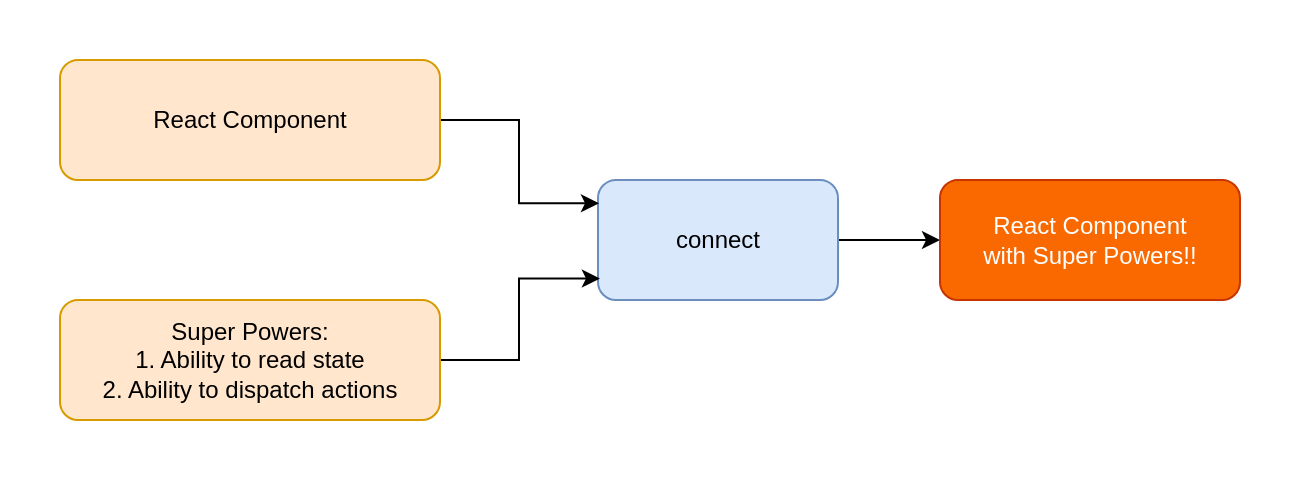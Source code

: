 <mxfile version="10.7.3" type="device"><diagram id="MFNIDr-kbWhoW4CgiL79" name="Page-1"><mxGraphModel dx="761" dy="407" grid="1" gridSize="10" guides="1" tooltips="1" connect="1" arrows="1" fold="1" page="1" pageScale="1" pageWidth="850" pageHeight="1100" math="0" shadow="0"><root><mxCell id="0"/><mxCell id="1" parent="0"/><mxCell id="TNdpK8ikAujL1cBCUw34-11" value="" style="rounded=0;whiteSpace=wrap;html=1;strokeColor=none;" parent="1" vertex="1"><mxGeometry x="40" y="60" width="650" height="240" as="geometry"/></mxCell><mxCell id="TNdpK8ikAujL1cBCUw34-10" value="" style="edgeStyle=orthogonalEdgeStyle;rounded=0;orthogonalLoop=1;jettySize=auto;html=1;" parent="1" source="TNdpK8ikAujL1cBCUw34-1" target="TNdpK8ikAujL1cBCUw34-9" edge="1"><mxGeometry relative="1" as="geometry"/></mxCell><mxCell id="TNdpK8ikAujL1cBCUw34-1" value="connect" style="rounded=1;whiteSpace=wrap;html=1;fillColor=#dae8fc;strokeColor=#6c8ebf;" parent="1" vertex="1"><mxGeometry x="339" y="150" width="120" height="60" as="geometry"/></mxCell><mxCell id="TNdpK8ikAujL1cBCUw34-9" value="React Component&lt;br&gt;with Super Powers!!&lt;br&gt;" style="rounded=1;whiteSpace=wrap;html=1;fillColor=#fa6800;strokeColor=#C73500;fontColor=#ffffff;" parent="1" vertex="1"><mxGeometry x="510" y="150" width="150" height="60" as="geometry"/></mxCell><mxCell id="TNdpK8ikAujL1cBCUw34-5" value="" style="rounded=0;orthogonalLoop=1;jettySize=auto;html=1;entryX=0.004;entryY=0.194;entryDx=0;entryDy=0;entryPerimeter=0;edgeStyle=orthogonalEdgeStyle;" parent="1" source="TNdpK8ikAujL1cBCUw34-2" target="TNdpK8ikAujL1cBCUw34-1" edge="1"><mxGeometry relative="1" as="geometry"><mxPoint x="340" y="115" as="targetPoint"/></mxGeometry></mxCell><mxCell id="TNdpK8ikAujL1cBCUw34-2" value="React Component&lt;br&gt;" style="rounded=1;whiteSpace=wrap;html=1;fillColor=#ffe6cc;strokeColor=#d79b00;" parent="1" vertex="1"><mxGeometry x="70" y="90" width="190" height="60" as="geometry"/></mxCell><mxCell id="TNdpK8ikAujL1cBCUw34-7" value="" style="edgeStyle=orthogonalEdgeStyle;rounded=0;orthogonalLoop=1;jettySize=auto;html=1;entryX=0.008;entryY=0.821;entryDx=0;entryDy=0;entryPerimeter=0;" parent="1" source="TNdpK8ikAujL1cBCUw34-3" target="TNdpK8ikAujL1cBCUw34-1" edge="1"><mxGeometry relative="1" as="geometry"><mxPoint x="340" y="235" as="targetPoint"/></mxGeometry></mxCell><mxCell id="TNdpK8ikAujL1cBCUw34-3" value="Super Powers:&lt;br&gt;1. Ability to read state&lt;br&gt;2. Ability to dispatch actions&lt;br&gt;" style="rounded=1;whiteSpace=wrap;html=1;fillColor=#ffe6cc;strokeColor=#d79b00;" parent="1" vertex="1"><mxGeometry x="70" y="210" width="190" height="60" as="geometry"/></mxCell></root></mxGraphModel></diagram></mxfile>